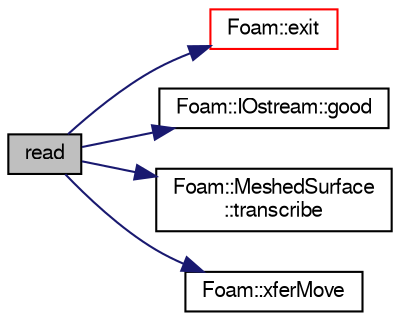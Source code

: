 digraph "read"
{
  bgcolor="transparent";
  edge [fontname="FreeSans",fontsize="10",labelfontname="FreeSans",labelfontsize="10"];
  node [fontname="FreeSans",fontsize="10",shape=record];
  rankdir="LR";
  Node118 [label="read",height=0.2,width=0.4,color="black", fillcolor="grey75", style="filled", fontcolor="black"];
  Node118 -> Node119 [color="midnightblue",fontsize="10",style="solid",fontname="FreeSans"];
  Node119 [label="Foam::exit",height=0.2,width=0.4,color="red",URL="$a21124.html#a06ca7250d8e89caf05243ec094843642"];
  Node118 -> Node156 [color="midnightblue",fontsize="10",style="solid",fontname="FreeSans"];
  Node156 [label="Foam::IOstream::good",height=0.2,width=0.4,color="black",URL="$a26226.html#abdcc7f96f487faadc7769afcf58fe992",tooltip="Return true if next operation might succeed. "];
  Node118 -> Node166 [color="midnightblue",fontsize="10",style="solid",fontname="FreeSans"];
  Node166 [label="Foam::MeshedSurface\l::transcribe",height=0.2,width=0.4,color="black",URL="$a29566.html#a2421a74b7037fa2e703e56321c0f1d7e",tooltip="Transfer points/zones and transcribe face -> triFace. "];
  Node118 -> Node167 [color="midnightblue",fontsize="10",style="solid",fontname="FreeSans"];
  Node167 [label="Foam::xferMove",height=0.2,width=0.4,color="black",URL="$a21124.html#ae3ad39ee5ad896e6d3c0f137ecd12abb"];
}
